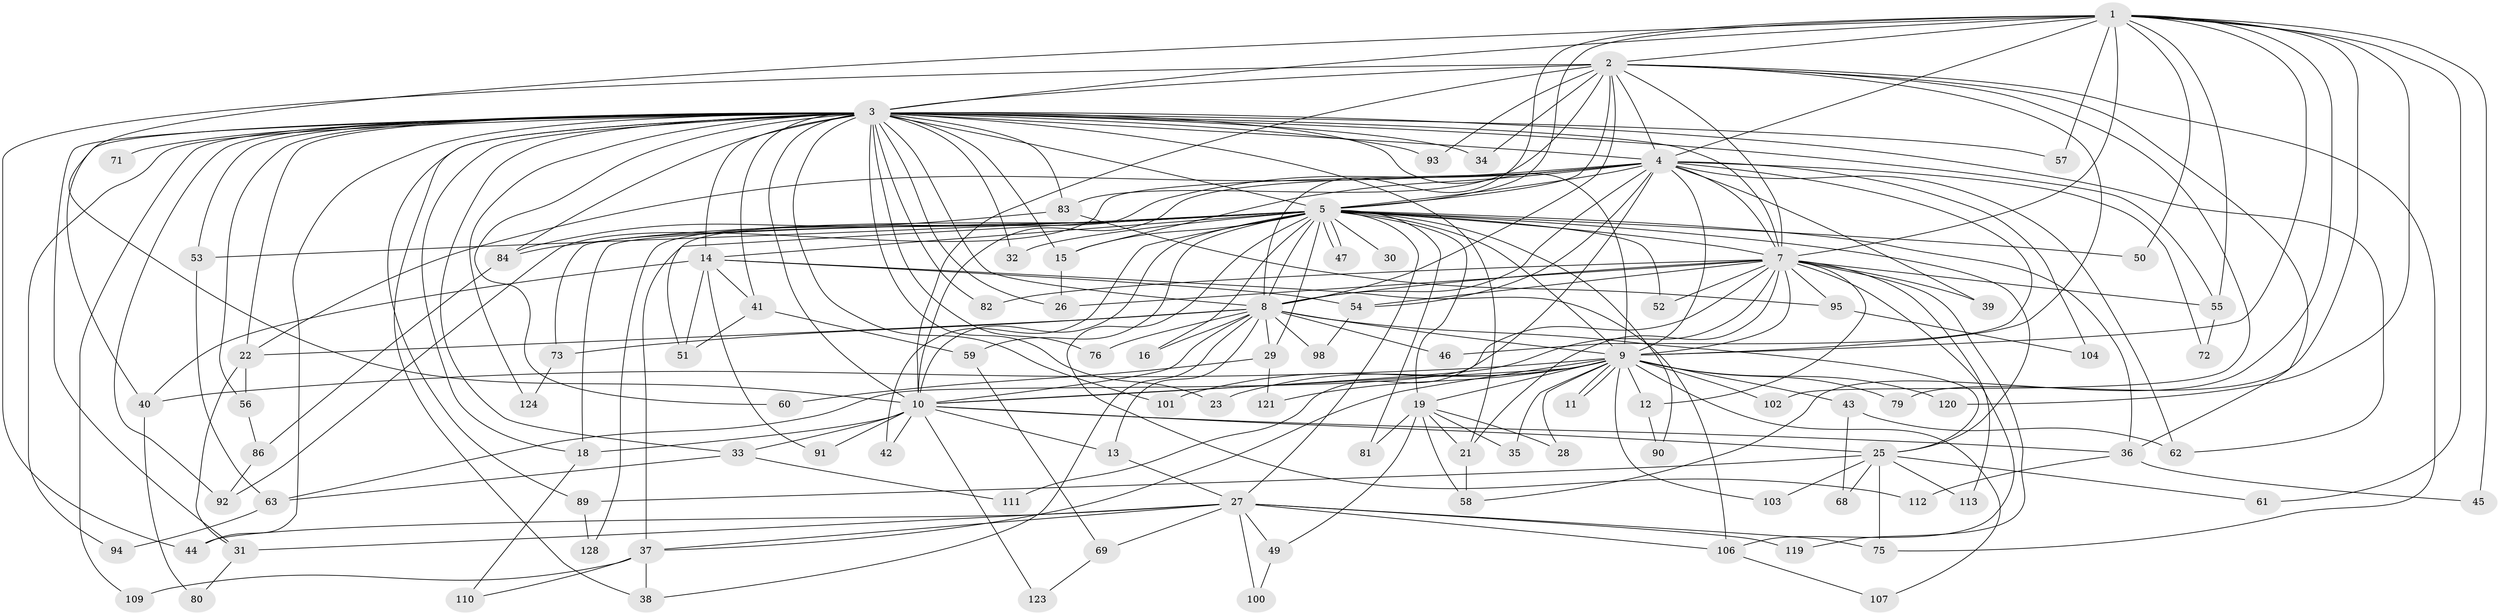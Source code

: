// Generated by graph-tools (version 1.1) at 2025/51/02/27/25 19:51:43]
// undirected, 98 vertices, 233 edges
graph export_dot {
graph [start="1"]
  node [color=gray90,style=filled];
  1 [super="+88"];
  2 [super="+20"];
  3 [super="+6"];
  4 [super="+78"];
  5 [super="+17"];
  7 [super="+65"];
  8 [super="+118"];
  9 [super="+24"];
  10 [super="+74"];
  11;
  12;
  13 [super="+66"];
  14;
  15 [super="+67"];
  16;
  18 [super="+99"];
  19;
  21 [super="+127"];
  22 [super="+125"];
  23;
  25 [super="+105"];
  26 [super="+96"];
  27 [super="+48"];
  28;
  29;
  30;
  31 [super="+122"];
  32;
  33 [super="+97"];
  34;
  35;
  36 [super="+77"];
  37 [super="+108"];
  38;
  39;
  40 [super="+64"];
  41;
  42;
  43;
  44;
  45;
  46;
  47;
  49;
  50;
  51 [super="+117"];
  52;
  53;
  54 [super="+114"];
  55 [super="+87"];
  56;
  57;
  58 [super="+70"];
  59;
  60;
  61;
  62 [super="+85"];
  63;
  68;
  69;
  71;
  72;
  73;
  75 [super="+115"];
  76;
  79;
  80;
  81;
  82;
  83;
  84 [super="+129"];
  86;
  89;
  90;
  91;
  92 [super="+116"];
  93;
  94;
  95;
  98;
  100;
  101;
  102;
  103;
  104;
  106 [super="+126"];
  107;
  109;
  110;
  111;
  112;
  113;
  119;
  120;
  121;
  123;
  124;
  128;
  1 -- 2;
  1 -- 3 [weight=2];
  1 -- 4;
  1 -- 5;
  1 -- 7;
  1 -- 8;
  1 -- 9;
  1 -- 10 [weight=2];
  1 -- 45;
  1 -- 50;
  1 -- 57;
  1 -- 58;
  1 -- 61;
  1 -- 79;
  1 -- 120;
  1 -- 55;
  2 -- 3 [weight=2];
  2 -- 4;
  2 -- 5;
  2 -- 7;
  2 -- 8;
  2 -- 9;
  2 -- 10;
  2 -- 34;
  2 -- 36;
  2 -- 44;
  2 -- 75;
  2 -- 83;
  2 -- 93;
  2 -- 102;
  3 -- 4 [weight=2];
  3 -- 5 [weight=2];
  3 -- 7 [weight=2];
  3 -- 8 [weight=2];
  3 -- 9 [weight=3];
  3 -- 10 [weight=2];
  3 -- 14 [weight=2];
  3 -- 23;
  3 -- 26;
  3 -- 53;
  3 -- 55;
  3 -- 57;
  3 -- 60;
  3 -- 71 [weight=2];
  3 -- 76;
  3 -- 82;
  3 -- 83;
  3 -- 92;
  3 -- 101;
  3 -- 109;
  3 -- 124;
  3 -- 40;
  3 -- 18;
  3 -- 84;
  3 -- 22;
  3 -- 89;
  3 -- 93;
  3 -- 94;
  3 -- 32;
  3 -- 33;
  3 -- 34;
  3 -- 38;
  3 -- 41;
  3 -- 44;
  3 -- 56;
  3 -- 62;
  3 -- 21;
  3 -- 15;
  3 -- 31;
  4 -- 5 [weight=2];
  4 -- 7;
  4 -- 8;
  4 -- 9;
  4 -- 10;
  4 -- 15;
  4 -- 22;
  4 -- 39;
  4 -- 46;
  4 -- 51;
  4 -- 54;
  4 -- 62;
  4 -- 72;
  4 -- 104;
  4 -- 111;
  4 -- 92;
  5 -- 7;
  5 -- 8;
  5 -- 9;
  5 -- 10;
  5 -- 15;
  5 -- 16;
  5 -- 19;
  5 -- 25;
  5 -- 27;
  5 -- 29;
  5 -- 30 [weight=2];
  5 -- 32;
  5 -- 37;
  5 -- 47;
  5 -- 47;
  5 -- 52;
  5 -- 53;
  5 -- 59;
  5 -- 73;
  5 -- 81;
  5 -- 90;
  5 -- 112;
  5 -- 128;
  5 -- 84;
  5 -- 50;
  5 -- 42;
  5 -- 14;
  5 -- 18;
  5 -- 36;
  7 -- 8;
  7 -- 9;
  7 -- 10;
  7 -- 12;
  7 -- 21;
  7 -- 26;
  7 -- 39;
  7 -- 52 [weight=2];
  7 -- 55;
  7 -- 63;
  7 -- 82;
  7 -- 95;
  7 -- 113;
  7 -- 119;
  7 -- 54;
  7 -- 106;
  8 -- 9;
  8 -- 10;
  8 -- 13;
  8 -- 16;
  8 -- 25;
  8 -- 29;
  8 -- 46;
  8 -- 73;
  8 -- 76;
  8 -- 98;
  8 -- 22;
  8 -- 38;
  9 -- 10;
  9 -- 11;
  9 -- 11;
  9 -- 12;
  9 -- 19;
  9 -- 23;
  9 -- 28;
  9 -- 35;
  9 -- 40;
  9 -- 43 [weight=2];
  9 -- 79;
  9 -- 101;
  9 -- 102;
  9 -- 103;
  9 -- 107;
  9 -- 120;
  9 -- 121;
  9 -- 37;
  10 -- 13 [weight=2];
  10 -- 18;
  10 -- 33;
  10 -- 36;
  10 -- 42;
  10 -- 91;
  10 -- 123;
  10 -- 25;
  12 -- 90;
  13 -- 27;
  14 -- 40;
  14 -- 41;
  14 -- 51;
  14 -- 54;
  14 -- 91;
  14 -- 106;
  15 -- 26;
  18 -- 110;
  19 -- 21;
  19 -- 28;
  19 -- 35;
  19 -- 49;
  19 -- 58;
  19 -- 81;
  21 -- 58;
  22 -- 31;
  22 -- 56;
  25 -- 61;
  25 -- 68;
  25 -- 75;
  25 -- 89;
  25 -- 103;
  25 -- 113;
  27 -- 31;
  27 -- 100;
  27 -- 69;
  27 -- 106;
  27 -- 75;
  27 -- 44;
  27 -- 49;
  27 -- 119;
  27 -- 37;
  29 -- 60;
  29 -- 121;
  31 -- 80;
  33 -- 111;
  33 -- 63;
  36 -- 45;
  36 -- 112;
  37 -- 38;
  37 -- 109;
  37 -- 110;
  40 -- 80;
  41 -- 59;
  41 -- 51;
  43 -- 68;
  43 -- 62;
  49 -- 100;
  53 -- 63;
  54 -- 98;
  55 -- 72;
  56 -- 86;
  59 -- 69;
  63 -- 94;
  69 -- 123;
  73 -- 124;
  83 -- 84;
  83 -- 95;
  84 -- 86;
  86 -- 92;
  89 -- 128;
  95 -- 104;
  106 -- 107;
}
